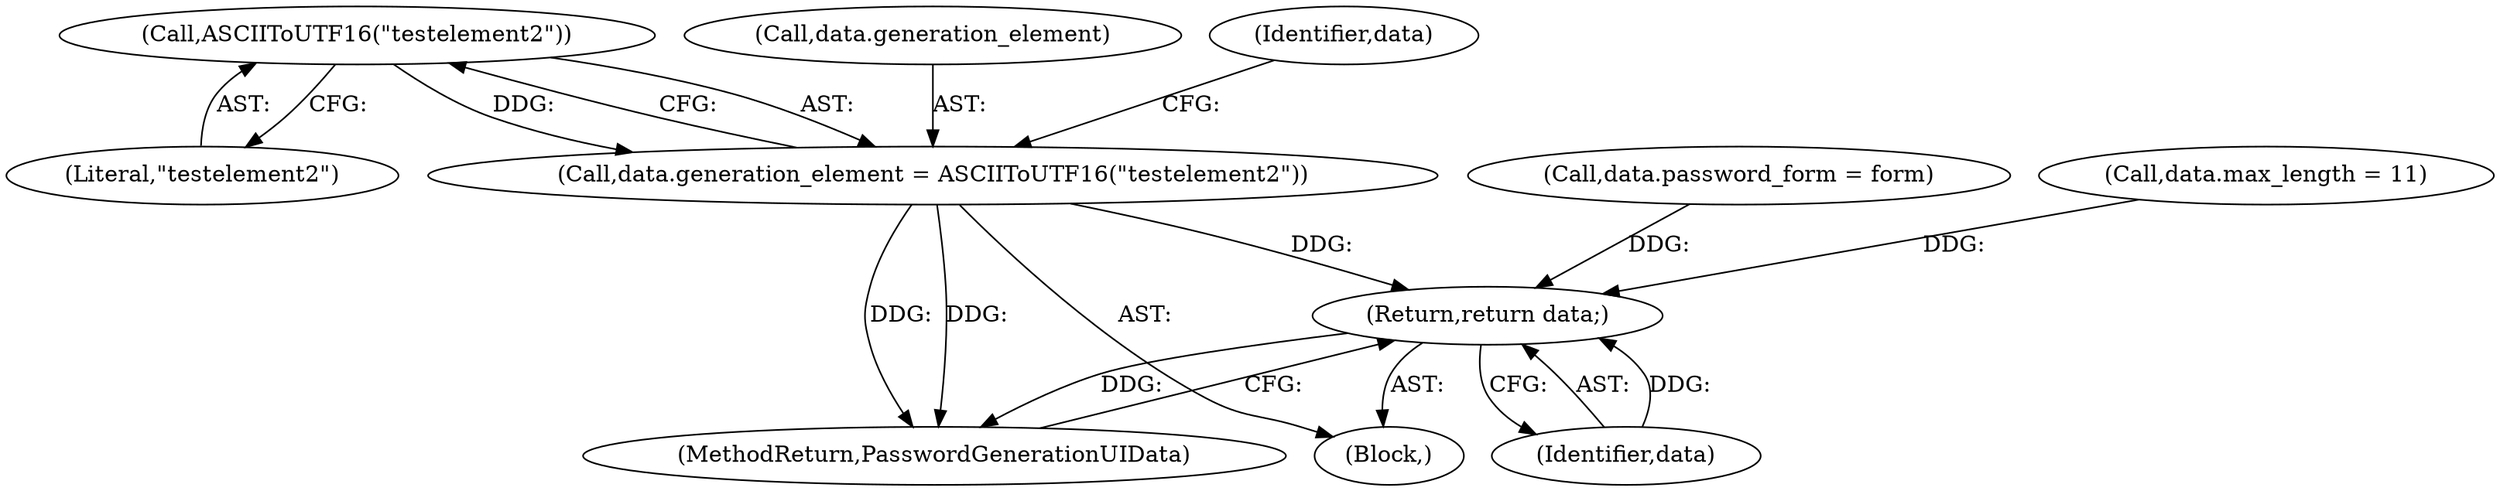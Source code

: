 digraph "1_Chrome_961d0cda4cfc3bcf04aa48ccc32772d63af12d9b_16@del" {
"1000134" [label="(Call,ASCIIToUTF16(\"testelement2\"))"];
"1000130" [label="(Call,data.generation_element = ASCIIToUTF16(\"testelement2\"))"];
"1000141" [label="(Return,return data;)"];
"1000131" [label="(Call,data.generation_element)"];
"1000143" [label="(MethodReturn,PasswordGenerationUIData)"];
"1000142" [label="(Identifier,data)"];
"1000125" [label="(Call,data.password_form = form)"];
"1000136" [label="(Call,data.max_length = 11)"];
"1000134" [label="(Call,ASCIIToUTF16(\"testelement2\"))"];
"1000135" [label="(Literal,\"testelement2\")"];
"1000138" [label="(Identifier,data)"];
"1000141" [label="(Return,return data;)"];
"1000130" [label="(Call,data.generation_element = ASCIIToUTF16(\"testelement2\"))"];
"1000101" [label="(Block,)"];
"1000134" -> "1000130"  [label="AST: "];
"1000134" -> "1000135"  [label="CFG: "];
"1000135" -> "1000134"  [label="AST: "];
"1000130" -> "1000134"  [label="CFG: "];
"1000134" -> "1000130"  [label="DDG: "];
"1000130" -> "1000101"  [label="AST: "];
"1000131" -> "1000130"  [label="AST: "];
"1000138" -> "1000130"  [label="CFG: "];
"1000130" -> "1000143"  [label="DDG: "];
"1000130" -> "1000143"  [label="DDG: "];
"1000130" -> "1000141"  [label="DDG: "];
"1000141" -> "1000101"  [label="AST: "];
"1000141" -> "1000142"  [label="CFG: "];
"1000142" -> "1000141"  [label="AST: "];
"1000143" -> "1000141"  [label="CFG: "];
"1000141" -> "1000143"  [label="DDG: "];
"1000142" -> "1000141"  [label="DDG: "];
"1000125" -> "1000141"  [label="DDG: "];
"1000136" -> "1000141"  [label="DDG: "];
}
